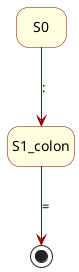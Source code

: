 @startuml
hide empty description
skinparam state {
  BackgroundColor lightyellow
  ArrowColor darkred
  BorderColor darkred
}

state "S0" as S0_assign
state "S1_colon" as S1_assign
state "S2_equal" as S2_assign <<end>>

S0_assign --> S1_assign : :
S1_assign --> S2_assign : =
@enduml
